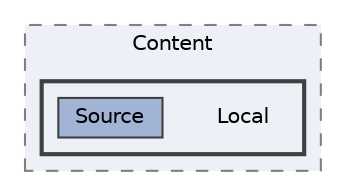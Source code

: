 digraph "SkyWayUnitySDK/Assets/SkyWay/Scripts/Core/Content/Local"
{
 // LATEX_PDF_SIZE
  bgcolor="transparent";
  edge [fontname=Helvetica,fontsize=10,labelfontname=Helvetica,labelfontsize=10];
  node [fontname=Helvetica,fontsize=10,shape=box,height=0.2,width=0.4];
  compound=true
  subgraph clusterdir_cd7dc5a2d8ae606d24663b6ce9340f01 {
    graph [ bgcolor="#edf0f7", pencolor="grey50", label="Content", fontname=Helvetica,fontsize=10 style="filled,dashed", URL="dir_cd7dc5a2d8ae606d24663b6ce9340f01.html",tooltip=""]
  subgraph clusterdir_1d91851b4d3e8033fc0fccab5f29241e {
    graph [ bgcolor="#edf0f7", pencolor="grey25", label="", fontname=Helvetica,fontsize=10 style="filled,bold", URL="dir_1d91851b4d3e8033fc0fccab5f29241e.html",tooltip=""]
    dir_1d91851b4d3e8033fc0fccab5f29241e [shape=plaintext, label="Local"];
  dir_9459b73dec54ab52caa15e43186fb4ee [label="Source", fillcolor="#a2b4d6", color="grey25", style="filled", URL="dir_9459b73dec54ab52caa15e43186fb4ee.html",tooltip=""];
  }
  }
}
